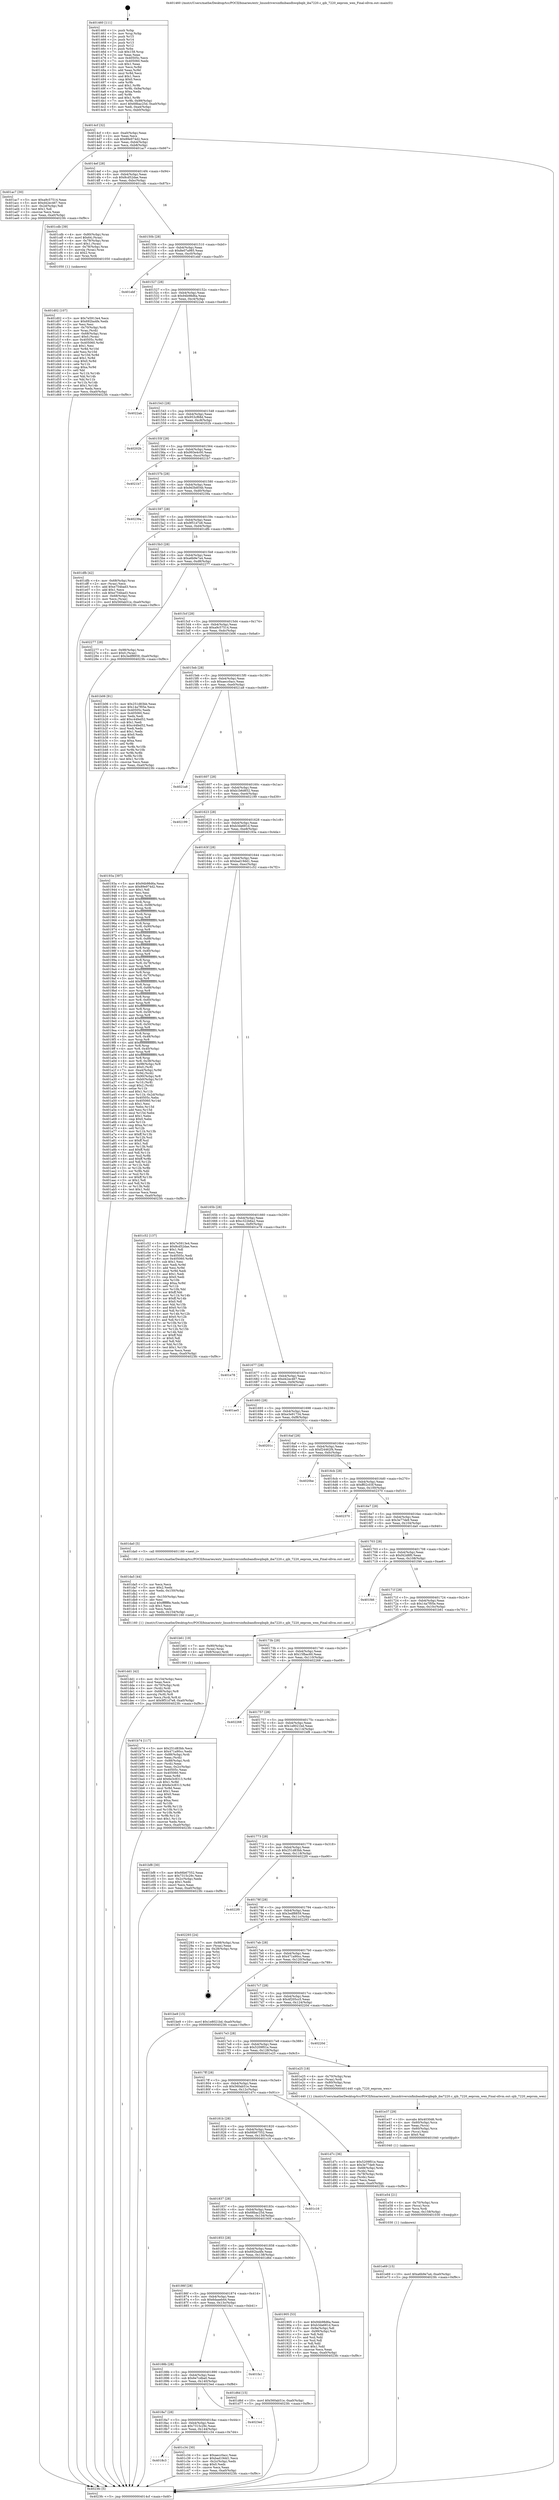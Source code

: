 digraph "0x401460" {
  label = "0x401460 (/mnt/c/Users/mathe/Desktop/tcc/POCII/binaries/extr_linuxdriversinfinibandhwqibqib_iba7220.c_qib_7220_eeprom_wen_Final-ollvm.out::main(0))"
  labelloc = "t"
  node[shape=record]

  Entry [label="",width=0.3,height=0.3,shape=circle,fillcolor=black,style=filled]
  "0x4014cf" [label="{
     0x4014cf [32]\l
     | [instrs]\l
     &nbsp;&nbsp;0x4014cf \<+6\>: mov -0xa0(%rbp),%eax\l
     &nbsp;&nbsp;0x4014d5 \<+2\>: mov %eax,%ecx\l
     &nbsp;&nbsp;0x4014d7 \<+6\>: sub $0x89e974d2,%ecx\l
     &nbsp;&nbsp;0x4014dd \<+6\>: mov %eax,-0xb4(%rbp)\l
     &nbsp;&nbsp;0x4014e3 \<+6\>: mov %ecx,-0xb8(%rbp)\l
     &nbsp;&nbsp;0x4014e9 \<+6\>: je 0000000000401ac7 \<main+0x667\>\l
  }"]
  "0x401ac7" [label="{
     0x401ac7 [30]\l
     | [instrs]\l
     &nbsp;&nbsp;0x401ac7 \<+5\>: mov $0xa9c57514,%eax\l
     &nbsp;&nbsp;0x401acc \<+5\>: mov $0xd42ec467,%ecx\l
     &nbsp;&nbsp;0x401ad1 \<+3\>: mov -0x2d(%rbp),%dl\l
     &nbsp;&nbsp;0x401ad4 \<+3\>: test $0x1,%dl\l
     &nbsp;&nbsp;0x401ad7 \<+3\>: cmovne %ecx,%eax\l
     &nbsp;&nbsp;0x401ada \<+6\>: mov %eax,-0xa0(%rbp)\l
     &nbsp;&nbsp;0x401ae0 \<+5\>: jmp 00000000004023fc \<main+0xf9c\>\l
  }"]
  "0x4014ef" [label="{
     0x4014ef [28]\l
     | [instrs]\l
     &nbsp;&nbsp;0x4014ef \<+5\>: jmp 00000000004014f4 \<main+0x94\>\l
     &nbsp;&nbsp;0x4014f4 \<+6\>: mov -0xb4(%rbp),%eax\l
     &nbsp;&nbsp;0x4014fa \<+5\>: sub $0x8cd52dae,%eax\l
     &nbsp;&nbsp;0x4014ff \<+6\>: mov %eax,-0xbc(%rbp)\l
     &nbsp;&nbsp;0x401505 \<+6\>: je 0000000000401cdb \<main+0x87b\>\l
  }"]
  Exit [label="",width=0.3,height=0.3,shape=circle,fillcolor=black,style=filled,peripheries=2]
  "0x401cdb" [label="{
     0x401cdb [39]\l
     | [instrs]\l
     &nbsp;&nbsp;0x401cdb \<+4\>: mov -0x80(%rbp),%rax\l
     &nbsp;&nbsp;0x401cdf \<+6\>: movl $0x64,(%rax)\l
     &nbsp;&nbsp;0x401ce5 \<+4\>: mov -0x78(%rbp),%rax\l
     &nbsp;&nbsp;0x401ce9 \<+6\>: movl $0x1,(%rax)\l
     &nbsp;&nbsp;0x401cef \<+4\>: mov -0x78(%rbp),%rax\l
     &nbsp;&nbsp;0x401cf3 \<+3\>: movslq (%rax),%rax\l
     &nbsp;&nbsp;0x401cf6 \<+4\>: shl $0x2,%rax\l
     &nbsp;&nbsp;0x401cfa \<+3\>: mov %rax,%rdi\l
     &nbsp;&nbsp;0x401cfd \<+5\>: call 0000000000401050 \<malloc@plt\>\l
     | [calls]\l
     &nbsp;&nbsp;0x401050 \{1\} (unknown)\l
  }"]
  "0x40150b" [label="{
     0x40150b [28]\l
     | [instrs]\l
     &nbsp;&nbsp;0x40150b \<+5\>: jmp 0000000000401510 \<main+0xb0\>\l
     &nbsp;&nbsp;0x401510 \<+6\>: mov -0xb4(%rbp),%eax\l
     &nbsp;&nbsp;0x401516 \<+5\>: sub $0x8e07a985,%eax\l
     &nbsp;&nbsp;0x40151b \<+6\>: mov %eax,-0xc0(%rbp)\l
     &nbsp;&nbsp;0x401521 \<+6\>: je 0000000000401ebf \<main+0xa5f\>\l
  }"]
  "0x401e69" [label="{
     0x401e69 [15]\l
     | [instrs]\l
     &nbsp;&nbsp;0x401e69 \<+10\>: movl $0xa6b9e7a4,-0xa0(%rbp)\l
     &nbsp;&nbsp;0x401e73 \<+5\>: jmp 00000000004023fc \<main+0xf9c\>\l
  }"]
  "0x401ebf" [label="{
     0x401ebf\l
  }", style=dashed]
  "0x401527" [label="{
     0x401527 [28]\l
     | [instrs]\l
     &nbsp;&nbsp;0x401527 \<+5\>: jmp 000000000040152c \<main+0xcc\>\l
     &nbsp;&nbsp;0x40152c \<+6\>: mov -0xb4(%rbp),%eax\l
     &nbsp;&nbsp;0x401532 \<+5\>: sub $0x94b98d6a,%eax\l
     &nbsp;&nbsp;0x401537 \<+6\>: mov %eax,-0xc4(%rbp)\l
     &nbsp;&nbsp;0x40153d \<+6\>: je 00000000004022ab \<main+0xe4b\>\l
  }"]
  "0x401e54" [label="{
     0x401e54 [21]\l
     | [instrs]\l
     &nbsp;&nbsp;0x401e54 \<+4\>: mov -0x70(%rbp),%rcx\l
     &nbsp;&nbsp;0x401e58 \<+3\>: mov (%rcx),%rcx\l
     &nbsp;&nbsp;0x401e5b \<+3\>: mov %rcx,%rdi\l
     &nbsp;&nbsp;0x401e5e \<+6\>: mov %eax,-0x158(%rbp)\l
     &nbsp;&nbsp;0x401e64 \<+5\>: call 0000000000401030 \<free@plt\>\l
     | [calls]\l
     &nbsp;&nbsp;0x401030 \{1\} (unknown)\l
  }"]
  "0x4022ab" [label="{
     0x4022ab\l
  }", style=dashed]
  "0x401543" [label="{
     0x401543 [28]\l
     | [instrs]\l
     &nbsp;&nbsp;0x401543 \<+5\>: jmp 0000000000401548 \<main+0xe8\>\l
     &nbsp;&nbsp;0x401548 \<+6\>: mov -0xb4(%rbp),%eax\l
     &nbsp;&nbsp;0x40154e \<+5\>: sub $0x953cf68d,%eax\l
     &nbsp;&nbsp;0x401553 \<+6\>: mov %eax,-0xc8(%rbp)\l
     &nbsp;&nbsp;0x401559 \<+6\>: je 000000000040202b \<main+0xbcb\>\l
  }"]
  "0x401e37" [label="{
     0x401e37 [29]\l
     | [instrs]\l
     &nbsp;&nbsp;0x401e37 \<+10\>: movabs $0x4030d6,%rdi\l
     &nbsp;&nbsp;0x401e41 \<+4\>: mov -0x60(%rbp),%rcx\l
     &nbsp;&nbsp;0x401e45 \<+2\>: mov %eax,(%rcx)\l
     &nbsp;&nbsp;0x401e47 \<+4\>: mov -0x60(%rbp),%rcx\l
     &nbsp;&nbsp;0x401e4b \<+2\>: mov (%rcx),%esi\l
     &nbsp;&nbsp;0x401e4d \<+2\>: mov $0x0,%al\l
     &nbsp;&nbsp;0x401e4f \<+5\>: call 0000000000401040 \<printf@plt\>\l
     | [calls]\l
     &nbsp;&nbsp;0x401040 \{1\} (unknown)\l
  }"]
  "0x40202b" [label="{
     0x40202b\l
  }", style=dashed]
  "0x40155f" [label="{
     0x40155f [28]\l
     | [instrs]\l
     &nbsp;&nbsp;0x40155f \<+5\>: jmp 0000000000401564 \<main+0x104\>\l
     &nbsp;&nbsp;0x401564 \<+6\>: mov -0xb4(%rbp),%eax\l
     &nbsp;&nbsp;0x40156a \<+5\>: sub $0x993e4c00,%eax\l
     &nbsp;&nbsp;0x40156f \<+6\>: mov %eax,-0xcc(%rbp)\l
     &nbsp;&nbsp;0x401575 \<+6\>: je 00000000004021b7 \<main+0xd57\>\l
  }"]
  "0x401dd1" [label="{
     0x401dd1 [42]\l
     | [instrs]\l
     &nbsp;&nbsp;0x401dd1 \<+6\>: mov -0x154(%rbp),%ecx\l
     &nbsp;&nbsp;0x401dd7 \<+3\>: imul %eax,%ecx\l
     &nbsp;&nbsp;0x401dda \<+4\>: mov -0x70(%rbp),%rdi\l
     &nbsp;&nbsp;0x401dde \<+3\>: mov (%rdi),%rdi\l
     &nbsp;&nbsp;0x401de1 \<+4\>: mov -0x68(%rbp),%r8\l
     &nbsp;&nbsp;0x401de5 \<+3\>: movslq (%r8),%r8\l
     &nbsp;&nbsp;0x401de8 \<+4\>: mov %ecx,(%rdi,%r8,4)\l
     &nbsp;&nbsp;0x401dec \<+10\>: movl $0x9f51d7e8,-0xa0(%rbp)\l
     &nbsp;&nbsp;0x401df6 \<+5\>: jmp 00000000004023fc \<main+0xf9c\>\l
  }"]
  "0x4021b7" [label="{
     0x4021b7\l
  }", style=dashed]
  "0x40157b" [label="{
     0x40157b [28]\l
     | [instrs]\l
     &nbsp;&nbsp;0x40157b \<+5\>: jmp 0000000000401580 \<main+0x120\>\l
     &nbsp;&nbsp;0x401580 \<+6\>: mov -0xb4(%rbp),%eax\l
     &nbsp;&nbsp;0x401586 \<+5\>: sub $0x9d3b854b,%eax\l
     &nbsp;&nbsp;0x40158b \<+6\>: mov %eax,-0xd0(%rbp)\l
     &nbsp;&nbsp;0x401591 \<+6\>: je 000000000040239a \<main+0xf3a\>\l
  }"]
  "0x401da5" [label="{
     0x401da5 [44]\l
     | [instrs]\l
     &nbsp;&nbsp;0x401da5 \<+2\>: xor %ecx,%ecx\l
     &nbsp;&nbsp;0x401da7 \<+5\>: mov $0x2,%edx\l
     &nbsp;&nbsp;0x401dac \<+6\>: mov %edx,-0x150(%rbp)\l
     &nbsp;&nbsp;0x401db2 \<+1\>: cltd\l
     &nbsp;&nbsp;0x401db3 \<+6\>: mov -0x150(%rbp),%esi\l
     &nbsp;&nbsp;0x401db9 \<+2\>: idiv %esi\l
     &nbsp;&nbsp;0x401dbb \<+6\>: imul $0xfffffffe,%edx,%edx\l
     &nbsp;&nbsp;0x401dc1 \<+3\>: sub $0x1,%ecx\l
     &nbsp;&nbsp;0x401dc4 \<+2\>: sub %ecx,%edx\l
     &nbsp;&nbsp;0x401dc6 \<+6\>: mov %edx,-0x154(%rbp)\l
     &nbsp;&nbsp;0x401dcc \<+5\>: call 0000000000401160 \<next_i\>\l
     | [calls]\l
     &nbsp;&nbsp;0x401160 \{1\} (/mnt/c/Users/mathe/Desktop/tcc/POCII/binaries/extr_linuxdriversinfinibandhwqibqib_iba7220.c_qib_7220_eeprom_wen_Final-ollvm.out::next_i)\l
  }"]
  "0x40239a" [label="{
     0x40239a\l
  }", style=dashed]
  "0x401597" [label="{
     0x401597 [28]\l
     | [instrs]\l
     &nbsp;&nbsp;0x401597 \<+5\>: jmp 000000000040159c \<main+0x13c\>\l
     &nbsp;&nbsp;0x40159c \<+6\>: mov -0xb4(%rbp),%eax\l
     &nbsp;&nbsp;0x4015a2 \<+5\>: sub $0x9f51d7e8,%eax\l
     &nbsp;&nbsp;0x4015a7 \<+6\>: mov %eax,-0xd4(%rbp)\l
     &nbsp;&nbsp;0x4015ad \<+6\>: je 0000000000401dfb \<main+0x99b\>\l
  }"]
  "0x401d02" [label="{
     0x401d02 [107]\l
     | [instrs]\l
     &nbsp;&nbsp;0x401d02 \<+5\>: mov $0x7e5913e4,%ecx\l
     &nbsp;&nbsp;0x401d07 \<+5\>: mov $0x692ba4fe,%edx\l
     &nbsp;&nbsp;0x401d0c \<+2\>: xor %esi,%esi\l
     &nbsp;&nbsp;0x401d0e \<+4\>: mov -0x70(%rbp),%rdi\l
     &nbsp;&nbsp;0x401d12 \<+3\>: mov %rax,(%rdi)\l
     &nbsp;&nbsp;0x401d15 \<+4\>: mov -0x68(%rbp),%rax\l
     &nbsp;&nbsp;0x401d19 \<+6\>: movl $0x0,(%rax)\l
     &nbsp;&nbsp;0x401d1f \<+8\>: mov 0x40505c,%r8d\l
     &nbsp;&nbsp;0x401d27 \<+8\>: mov 0x405060,%r9d\l
     &nbsp;&nbsp;0x401d2f \<+3\>: sub $0x1,%esi\l
     &nbsp;&nbsp;0x401d32 \<+3\>: mov %r8d,%r10d\l
     &nbsp;&nbsp;0x401d35 \<+3\>: add %esi,%r10d\l
     &nbsp;&nbsp;0x401d38 \<+4\>: imul %r10d,%r8d\l
     &nbsp;&nbsp;0x401d3c \<+4\>: and $0x1,%r8d\l
     &nbsp;&nbsp;0x401d40 \<+4\>: cmp $0x0,%r8d\l
     &nbsp;&nbsp;0x401d44 \<+4\>: sete %r11b\l
     &nbsp;&nbsp;0x401d48 \<+4\>: cmp $0xa,%r9d\l
     &nbsp;&nbsp;0x401d4c \<+3\>: setl %bl\l
     &nbsp;&nbsp;0x401d4f \<+3\>: mov %r11b,%r14b\l
     &nbsp;&nbsp;0x401d52 \<+3\>: and %bl,%r14b\l
     &nbsp;&nbsp;0x401d55 \<+3\>: xor %bl,%r11b\l
     &nbsp;&nbsp;0x401d58 \<+3\>: or %r11b,%r14b\l
     &nbsp;&nbsp;0x401d5b \<+4\>: test $0x1,%r14b\l
     &nbsp;&nbsp;0x401d5f \<+3\>: cmovne %edx,%ecx\l
     &nbsp;&nbsp;0x401d62 \<+6\>: mov %ecx,-0xa0(%rbp)\l
     &nbsp;&nbsp;0x401d68 \<+5\>: jmp 00000000004023fc \<main+0xf9c\>\l
  }"]
  "0x401dfb" [label="{
     0x401dfb [42]\l
     | [instrs]\l
     &nbsp;&nbsp;0x401dfb \<+4\>: mov -0x68(%rbp),%rax\l
     &nbsp;&nbsp;0x401dff \<+2\>: mov (%rax),%ecx\l
     &nbsp;&nbsp;0x401e01 \<+6\>: add $0xe754bad3,%ecx\l
     &nbsp;&nbsp;0x401e07 \<+3\>: add $0x1,%ecx\l
     &nbsp;&nbsp;0x401e0a \<+6\>: sub $0xe754bad3,%ecx\l
     &nbsp;&nbsp;0x401e10 \<+4\>: mov -0x68(%rbp),%rax\l
     &nbsp;&nbsp;0x401e14 \<+2\>: mov %ecx,(%rax)\l
     &nbsp;&nbsp;0x401e16 \<+10\>: movl $0x560ab51e,-0xa0(%rbp)\l
     &nbsp;&nbsp;0x401e20 \<+5\>: jmp 00000000004023fc \<main+0xf9c\>\l
  }"]
  "0x4015b3" [label="{
     0x4015b3 [28]\l
     | [instrs]\l
     &nbsp;&nbsp;0x4015b3 \<+5\>: jmp 00000000004015b8 \<main+0x158\>\l
     &nbsp;&nbsp;0x4015b8 \<+6\>: mov -0xb4(%rbp),%eax\l
     &nbsp;&nbsp;0x4015be \<+5\>: sub $0xa6b9e7a4,%eax\l
     &nbsp;&nbsp;0x4015c3 \<+6\>: mov %eax,-0xd8(%rbp)\l
     &nbsp;&nbsp;0x4015c9 \<+6\>: je 0000000000402277 \<main+0xe17\>\l
  }"]
  "0x4018c3" [label="{
     0x4018c3\l
  }", style=dashed]
  "0x402277" [label="{
     0x402277 [28]\l
     | [instrs]\l
     &nbsp;&nbsp;0x402277 \<+7\>: mov -0x98(%rbp),%rax\l
     &nbsp;&nbsp;0x40227e \<+6\>: movl $0x0,(%rax)\l
     &nbsp;&nbsp;0x402284 \<+10\>: movl $0x3edf8859,-0xa0(%rbp)\l
     &nbsp;&nbsp;0x40228e \<+5\>: jmp 00000000004023fc \<main+0xf9c\>\l
  }"]
  "0x4015cf" [label="{
     0x4015cf [28]\l
     | [instrs]\l
     &nbsp;&nbsp;0x4015cf \<+5\>: jmp 00000000004015d4 \<main+0x174\>\l
     &nbsp;&nbsp;0x4015d4 \<+6\>: mov -0xb4(%rbp),%eax\l
     &nbsp;&nbsp;0x4015da \<+5\>: sub $0xa9c57514,%eax\l
     &nbsp;&nbsp;0x4015df \<+6\>: mov %eax,-0xdc(%rbp)\l
     &nbsp;&nbsp;0x4015e5 \<+6\>: je 0000000000401b06 \<main+0x6a6\>\l
  }"]
  "0x401c34" [label="{
     0x401c34 [30]\l
     | [instrs]\l
     &nbsp;&nbsp;0x401c34 \<+5\>: mov $0xaecc0acc,%eax\l
     &nbsp;&nbsp;0x401c39 \<+5\>: mov $0xbad19dd1,%ecx\l
     &nbsp;&nbsp;0x401c3e \<+3\>: mov -0x2c(%rbp),%edx\l
     &nbsp;&nbsp;0x401c41 \<+3\>: cmp $0x0,%edx\l
     &nbsp;&nbsp;0x401c44 \<+3\>: cmove %ecx,%eax\l
     &nbsp;&nbsp;0x401c47 \<+6\>: mov %eax,-0xa0(%rbp)\l
     &nbsp;&nbsp;0x401c4d \<+5\>: jmp 00000000004023fc \<main+0xf9c\>\l
  }"]
  "0x401b06" [label="{
     0x401b06 [91]\l
     | [instrs]\l
     &nbsp;&nbsp;0x401b06 \<+5\>: mov $0x251d83bb,%eax\l
     &nbsp;&nbsp;0x401b0b \<+5\>: mov $0x14a7f05e,%ecx\l
     &nbsp;&nbsp;0x401b10 \<+7\>: mov 0x40505c,%edx\l
     &nbsp;&nbsp;0x401b17 \<+7\>: mov 0x405060,%esi\l
     &nbsp;&nbsp;0x401b1e \<+2\>: mov %edx,%edi\l
     &nbsp;&nbsp;0x401b20 \<+6\>: add $0xc44fed52,%edi\l
     &nbsp;&nbsp;0x401b26 \<+3\>: sub $0x1,%edi\l
     &nbsp;&nbsp;0x401b29 \<+6\>: sub $0xc44fed52,%edi\l
     &nbsp;&nbsp;0x401b2f \<+3\>: imul %edi,%edx\l
     &nbsp;&nbsp;0x401b32 \<+3\>: and $0x1,%edx\l
     &nbsp;&nbsp;0x401b35 \<+3\>: cmp $0x0,%edx\l
     &nbsp;&nbsp;0x401b38 \<+4\>: sete %r8b\l
     &nbsp;&nbsp;0x401b3c \<+3\>: cmp $0xa,%esi\l
     &nbsp;&nbsp;0x401b3f \<+4\>: setl %r9b\l
     &nbsp;&nbsp;0x401b43 \<+3\>: mov %r8b,%r10b\l
     &nbsp;&nbsp;0x401b46 \<+3\>: and %r9b,%r10b\l
     &nbsp;&nbsp;0x401b49 \<+3\>: xor %r9b,%r8b\l
     &nbsp;&nbsp;0x401b4c \<+3\>: or %r8b,%r10b\l
     &nbsp;&nbsp;0x401b4f \<+4\>: test $0x1,%r10b\l
     &nbsp;&nbsp;0x401b53 \<+3\>: cmovne %ecx,%eax\l
     &nbsp;&nbsp;0x401b56 \<+6\>: mov %eax,-0xa0(%rbp)\l
     &nbsp;&nbsp;0x401b5c \<+5\>: jmp 00000000004023fc \<main+0xf9c\>\l
  }"]
  "0x4015eb" [label="{
     0x4015eb [28]\l
     | [instrs]\l
     &nbsp;&nbsp;0x4015eb \<+5\>: jmp 00000000004015f0 \<main+0x190\>\l
     &nbsp;&nbsp;0x4015f0 \<+6\>: mov -0xb4(%rbp),%eax\l
     &nbsp;&nbsp;0x4015f6 \<+5\>: sub $0xaecc0acc,%eax\l
     &nbsp;&nbsp;0x4015fb \<+6\>: mov %eax,-0xe0(%rbp)\l
     &nbsp;&nbsp;0x401601 \<+6\>: je 00000000004021a8 \<main+0xd48\>\l
  }"]
  "0x4018a7" [label="{
     0x4018a7 [28]\l
     | [instrs]\l
     &nbsp;&nbsp;0x4018a7 \<+5\>: jmp 00000000004018ac \<main+0x44c\>\l
     &nbsp;&nbsp;0x4018ac \<+6\>: mov -0xb4(%rbp),%eax\l
     &nbsp;&nbsp;0x4018b2 \<+5\>: sub $0x7315c29c,%eax\l
     &nbsp;&nbsp;0x4018b7 \<+6\>: mov %eax,-0x144(%rbp)\l
     &nbsp;&nbsp;0x4018bd \<+6\>: je 0000000000401c34 \<main+0x7d4\>\l
  }"]
  "0x4021a8" [label="{
     0x4021a8\l
  }", style=dashed]
  "0x401607" [label="{
     0x401607 [28]\l
     | [instrs]\l
     &nbsp;&nbsp;0x401607 \<+5\>: jmp 000000000040160c \<main+0x1ac\>\l
     &nbsp;&nbsp;0x40160c \<+6\>: mov -0xb4(%rbp),%eax\l
     &nbsp;&nbsp;0x401612 \<+5\>: sub $0xb1b6d652,%eax\l
     &nbsp;&nbsp;0x401617 \<+6\>: mov %eax,-0xe4(%rbp)\l
     &nbsp;&nbsp;0x40161d \<+6\>: je 0000000000402199 \<main+0xd39\>\l
  }"]
  "0x4023ed" [label="{
     0x4023ed\l
  }", style=dashed]
  "0x402199" [label="{
     0x402199\l
  }", style=dashed]
  "0x401623" [label="{
     0x401623 [28]\l
     | [instrs]\l
     &nbsp;&nbsp;0x401623 \<+5\>: jmp 0000000000401628 \<main+0x1c8\>\l
     &nbsp;&nbsp;0x401628 \<+6\>: mov -0xb4(%rbp),%eax\l
     &nbsp;&nbsp;0x40162e \<+5\>: sub $0xb3da681d,%eax\l
     &nbsp;&nbsp;0x401633 \<+6\>: mov %eax,-0xe8(%rbp)\l
     &nbsp;&nbsp;0x401639 \<+6\>: je 000000000040193a \<main+0x4da\>\l
  }"]
  "0x40188b" [label="{
     0x40188b [28]\l
     | [instrs]\l
     &nbsp;&nbsp;0x40188b \<+5\>: jmp 0000000000401890 \<main+0x430\>\l
     &nbsp;&nbsp;0x401890 \<+6\>: mov -0xb4(%rbp),%eax\l
     &nbsp;&nbsp;0x401896 \<+5\>: sub $0x6e7cdba0,%eax\l
     &nbsp;&nbsp;0x40189b \<+6\>: mov %eax,-0x140(%rbp)\l
     &nbsp;&nbsp;0x4018a1 \<+6\>: je 00000000004023ed \<main+0xf8d\>\l
  }"]
  "0x40193a" [label="{
     0x40193a [397]\l
     | [instrs]\l
     &nbsp;&nbsp;0x40193a \<+5\>: mov $0x94b98d6a,%eax\l
     &nbsp;&nbsp;0x40193f \<+5\>: mov $0x89e974d2,%ecx\l
     &nbsp;&nbsp;0x401944 \<+2\>: mov $0x1,%dl\l
     &nbsp;&nbsp;0x401946 \<+2\>: xor %esi,%esi\l
     &nbsp;&nbsp;0x401948 \<+3\>: mov %rsp,%rdi\l
     &nbsp;&nbsp;0x40194b \<+4\>: add $0xfffffffffffffff0,%rdi\l
     &nbsp;&nbsp;0x40194f \<+3\>: mov %rdi,%rsp\l
     &nbsp;&nbsp;0x401952 \<+7\>: mov %rdi,-0x98(%rbp)\l
     &nbsp;&nbsp;0x401959 \<+3\>: mov %rsp,%rdi\l
     &nbsp;&nbsp;0x40195c \<+4\>: add $0xfffffffffffffff0,%rdi\l
     &nbsp;&nbsp;0x401960 \<+3\>: mov %rdi,%rsp\l
     &nbsp;&nbsp;0x401963 \<+3\>: mov %rsp,%r8\l
     &nbsp;&nbsp;0x401966 \<+4\>: add $0xfffffffffffffff0,%r8\l
     &nbsp;&nbsp;0x40196a \<+3\>: mov %r8,%rsp\l
     &nbsp;&nbsp;0x40196d \<+7\>: mov %r8,-0x90(%rbp)\l
     &nbsp;&nbsp;0x401974 \<+3\>: mov %rsp,%r8\l
     &nbsp;&nbsp;0x401977 \<+4\>: add $0xfffffffffffffff0,%r8\l
     &nbsp;&nbsp;0x40197b \<+3\>: mov %r8,%rsp\l
     &nbsp;&nbsp;0x40197e \<+7\>: mov %r8,-0x88(%rbp)\l
     &nbsp;&nbsp;0x401985 \<+3\>: mov %rsp,%r8\l
     &nbsp;&nbsp;0x401988 \<+4\>: add $0xfffffffffffffff0,%r8\l
     &nbsp;&nbsp;0x40198c \<+3\>: mov %r8,%rsp\l
     &nbsp;&nbsp;0x40198f \<+4\>: mov %r8,-0x80(%rbp)\l
     &nbsp;&nbsp;0x401993 \<+3\>: mov %rsp,%r8\l
     &nbsp;&nbsp;0x401996 \<+4\>: add $0xfffffffffffffff0,%r8\l
     &nbsp;&nbsp;0x40199a \<+3\>: mov %r8,%rsp\l
     &nbsp;&nbsp;0x40199d \<+4\>: mov %r8,-0x78(%rbp)\l
     &nbsp;&nbsp;0x4019a1 \<+3\>: mov %rsp,%r8\l
     &nbsp;&nbsp;0x4019a4 \<+4\>: add $0xfffffffffffffff0,%r8\l
     &nbsp;&nbsp;0x4019a8 \<+3\>: mov %r8,%rsp\l
     &nbsp;&nbsp;0x4019ab \<+4\>: mov %r8,-0x70(%rbp)\l
     &nbsp;&nbsp;0x4019af \<+3\>: mov %rsp,%r8\l
     &nbsp;&nbsp;0x4019b2 \<+4\>: add $0xfffffffffffffff0,%r8\l
     &nbsp;&nbsp;0x4019b6 \<+3\>: mov %r8,%rsp\l
     &nbsp;&nbsp;0x4019b9 \<+4\>: mov %r8,-0x68(%rbp)\l
     &nbsp;&nbsp;0x4019bd \<+3\>: mov %rsp,%r8\l
     &nbsp;&nbsp;0x4019c0 \<+4\>: add $0xfffffffffffffff0,%r8\l
     &nbsp;&nbsp;0x4019c4 \<+3\>: mov %r8,%rsp\l
     &nbsp;&nbsp;0x4019c7 \<+4\>: mov %r8,-0x60(%rbp)\l
     &nbsp;&nbsp;0x4019cb \<+3\>: mov %rsp,%r8\l
     &nbsp;&nbsp;0x4019ce \<+4\>: add $0xfffffffffffffff0,%r8\l
     &nbsp;&nbsp;0x4019d2 \<+3\>: mov %r8,%rsp\l
     &nbsp;&nbsp;0x4019d5 \<+4\>: mov %r8,-0x58(%rbp)\l
     &nbsp;&nbsp;0x4019d9 \<+3\>: mov %rsp,%r8\l
     &nbsp;&nbsp;0x4019dc \<+4\>: add $0xfffffffffffffff0,%r8\l
     &nbsp;&nbsp;0x4019e0 \<+3\>: mov %r8,%rsp\l
     &nbsp;&nbsp;0x4019e3 \<+4\>: mov %r8,-0x50(%rbp)\l
     &nbsp;&nbsp;0x4019e7 \<+3\>: mov %rsp,%r8\l
     &nbsp;&nbsp;0x4019ea \<+4\>: add $0xfffffffffffffff0,%r8\l
     &nbsp;&nbsp;0x4019ee \<+3\>: mov %r8,%rsp\l
     &nbsp;&nbsp;0x4019f1 \<+4\>: mov %r8,-0x48(%rbp)\l
     &nbsp;&nbsp;0x4019f5 \<+3\>: mov %rsp,%r8\l
     &nbsp;&nbsp;0x4019f8 \<+4\>: add $0xfffffffffffffff0,%r8\l
     &nbsp;&nbsp;0x4019fc \<+3\>: mov %r8,%rsp\l
     &nbsp;&nbsp;0x4019ff \<+4\>: mov %r8,-0x40(%rbp)\l
     &nbsp;&nbsp;0x401a03 \<+3\>: mov %rsp,%r8\l
     &nbsp;&nbsp;0x401a06 \<+4\>: add $0xfffffffffffffff0,%r8\l
     &nbsp;&nbsp;0x401a0a \<+3\>: mov %r8,%rsp\l
     &nbsp;&nbsp;0x401a0d \<+4\>: mov %r8,-0x38(%rbp)\l
     &nbsp;&nbsp;0x401a11 \<+7\>: mov -0x98(%rbp),%r8\l
     &nbsp;&nbsp;0x401a18 \<+7\>: movl $0x0,(%r8)\l
     &nbsp;&nbsp;0x401a1f \<+7\>: mov -0xa4(%rbp),%r9d\l
     &nbsp;&nbsp;0x401a26 \<+3\>: mov %r9d,(%rdi)\l
     &nbsp;&nbsp;0x401a29 \<+7\>: mov -0x90(%rbp),%r8\l
     &nbsp;&nbsp;0x401a30 \<+7\>: mov -0xb0(%rbp),%r10\l
     &nbsp;&nbsp;0x401a37 \<+3\>: mov %r10,(%r8)\l
     &nbsp;&nbsp;0x401a3a \<+3\>: cmpl $0x2,(%rdi)\l
     &nbsp;&nbsp;0x401a3d \<+4\>: setne %r11b\l
     &nbsp;&nbsp;0x401a41 \<+4\>: and $0x1,%r11b\l
     &nbsp;&nbsp;0x401a45 \<+4\>: mov %r11b,-0x2d(%rbp)\l
     &nbsp;&nbsp;0x401a49 \<+7\>: mov 0x40505c,%ebx\l
     &nbsp;&nbsp;0x401a50 \<+8\>: mov 0x405060,%r14d\l
     &nbsp;&nbsp;0x401a58 \<+3\>: sub $0x1,%esi\l
     &nbsp;&nbsp;0x401a5b \<+3\>: mov %ebx,%r15d\l
     &nbsp;&nbsp;0x401a5e \<+3\>: add %esi,%r15d\l
     &nbsp;&nbsp;0x401a61 \<+4\>: imul %r15d,%ebx\l
     &nbsp;&nbsp;0x401a65 \<+3\>: and $0x1,%ebx\l
     &nbsp;&nbsp;0x401a68 \<+3\>: cmp $0x0,%ebx\l
     &nbsp;&nbsp;0x401a6b \<+4\>: sete %r11b\l
     &nbsp;&nbsp;0x401a6f \<+4\>: cmp $0xa,%r14d\l
     &nbsp;&nbsp;0x401a73 \<+4\>: setl %r12b\l
     &nbsp;&nbsp;0x401a77 \<+3\>: mov %r11b,%r13b\l
     &nbsp;&nbsp;0x401a7a \<+4\>: xor $0xff,%r13b\l
     &nbsp;&nbsp;0x401a7e \<+3\>: mov %r12b,%sil\l
     &nbsp;&nbsp;0x401a81 \<+4\>: xor $0xff,%sil\l
     &nbsp;&nbsp;0x401a85 \<+3\>: xor $0x1,%dl\l
     &nbsp;&nbsp;0x401a88 \<+3\>: mov %r13b,%dil\l
     &nbsp;&nbsp;0x401a8b \<+4\>: and $0xff,%dil\l
     &nbsp;&nbsp;0x401a8f \<+3\>: and %dl,%r11b\l
     &nbsp;&nbsp;0x401a92 \<+3\>: mov %sil,%r8b\l
     &nbsp;&nbsp;0x401a95 \<+4\>: and $0xff,%r8b\l
     &nbsp;&nbsp;0x401a99 \<+3\>: and %dl,%r12b\l
     &nbsp;&nbsp;0x401a9c \<+3\>: or %r11b,%dil\l
     &nbsp;&nbsp;0x401a9f \<+3\>: or %r12b,%r8b\l
     &nbsp;&nbsp;0x401aa2 \<+3\>: xor %r8b,%dil\l
     &nbsp;&nbsp;0x401aa5 \<+3\>: or %sil,%r13b\l
     &nbsp;&nbsp;0x401aa8 \<+4\>: xor $0xff,%r13b\l
     &nbsp;&nbsp;0x401aac \<+3\>: or $0x1,%dl\l
     &nbsp;&nbsp;0x401aaf \<+3\>: and %dl,%r13b\l
     &nbsp;&nbsp;0x401ab2 \<+3\>: or %r13b,%dil\l
     &nbsp;&nbsp;0x401ab5 \<+4\>: test $0x1,%dil\l
     &nbsp;&nbsp;0x401ab9 \<+3\>: cmovne %ecx,%eax\l
     &nbsp;&nbsp;0x401abc \<+6\>: mov %eax,-0xa0(%rbp)\l
     &nbsp;&nbsp;0x401ac2 \<+5\>: jmp 00000000004023fc \<main+0xf9c\>\l
  }"]
  "0x40163f" [label="{
     0x40163f [28]\l
     | [instrs]\l
     &nbsp;&nbsp;0x40163f \<+5\>: jmp 0000000000401644 \<main+0x1e4\>\l
     &nbsp;&nbsp;0x401644 \<+6\>: mov -0xb4(%rbp),%eax\l
     &nbsp;&nbsp;0x40164a \<+5\>: sub $0xbad19dd1,%eax\l
     &nbsp;&nbsp;0x40164f \<+6\>: mov %eax,-0xec(%rbp)\l
     &nbsp;&nbsp;0x401655 \<+6\>: je 0000000000401c52 \<main+0x7f2\>\l
  }"]
  "0x401fa1" [label="{
     0x401fa1\l
  }", style=dashed]
  "0x401c52" [label="{
     0x401c52 [137]\l
     | [instrs]\l
     &nbsp;&nbsp;0x401c52 \<+5\>: mov $0x7e5913e4,%eax\l
     &nbsp;&nbsp;0x401c57 \<+5\>: mov $0x8cd52dae,%ecx\l
     &nbsp;&nbsp;0x401c5c \<+2\>: mov $0x1,%dl\l
     &nbsp;&nbsp;0x401c5e \<+2\>: xor %esi,%esi\l
     &nbsp;&nbsp;0x401c60 \<+7\>: mov 0x40505c,%edi\l
     &nbsp;&nbsp;0x401c67 \<+8\>: mov 0x405060,%r8d\l
     &nbsp;&nbsp;0x401c6f \<+3\>: sub $0x1,%esi\l
     &nbsp;&nbsp;0x401c72 \<+3\>: mov %edi,%r9d\l
     &nbsp;&nbsp;0x401c75 \<+3\>: add %esi,%r9d\l
     &nbsp;&nbsp;0x401c78 \<+4\>: imul %r9d,%edi\l
     &nbsp;&nbsp;0x401c7c \<+3\>: and $0x1,%edi\l
     &nbsp;&nbsp;0x401c7f \<+3\>: cmp $0x0,%edi\l
     &nbsp;&nbsp;0x401c82 \<+4\>: sete %r10b\l
     &nbsp;&nbsp;0x401c86 \<+4\>: cmp $0xa,%r8d\l
     &nbsp;&nbsp;0x401c8a \<+4\>: setl %r11b\l
     &nbsp;&nbsp;0x401c8e \<+3\>: mov %r10b,%bl\l
     &nbsp;&nbsp;0x401c91 \<+3\>: xor $0xff,%bl\l
     &nbsp;&nbsp;0x401c94 \<+3\>: mov %r11b,%r14b\l
     &nbsp;&nbsp;0x401c97 \<+4\>: xor $0xff,%r14b\l
     &nbsp;&nbsp;0x401c9b \<+3\>: xor $0x0,%dl\l
     &nbsp;&nbsp;0x401c9e \<+3\>: mov %bl,%r15b\l
     &nbsp;&nbsp;0x401ca1 \<+4\>: and $0x0,%r15b\l
     &nbsp;&nbsp;0x401ca5 \<+3\>: and %dl,%r10b\l
     &nbsp;&nbsp;0x401ca8 \<+3\>: mov %r14b,%r12b\l
     &nbsp;&nbsp;0x401cab \<+4\>: and $0x0,%r12b\l
     &nbsp;&nbsp;0x401caf \<+3\>: and %dl,%r11b\l
     &nbsp;&nbsp;0x401cb2 \<+3\>: or %r10b,%r15b\l
     &nbsp;&nbsp;0x401cb5 \<+3\>: or %r11b,%r12b\l
     &nbsp;&nbsp;0x401cb8 \<+3\>: xor %r12b,%r15b\l
     &nbsp;&nbsp;0x401cbb \<+3\>: or %r14b,%bl\l
     &nbsp;&nbsp;0x401cbe \<+3\>: xor $0xff,%bl\l
     &nbsp;&nbsp;0x401cc1 \<+3\>: or $0x0,%dl\l
     &nbsp;&nbsp;0x401cc4 \<+2\>: and %dl,%bl\l
     &nbsp;&nbsp;0x401cc6 \<+3\>: or %bl,%r15b\l
     &nbsp;&nbsp;0x401cc9 \<+4\>: test $0x1,%r15b\l
     &nbsp;&nbsp;0x401ccd \<+3\>: cmovne %ecx,%eax\l
     &nbsp;&nbsp;0x401cd0 \<+6\>: mov %eax,-0xa0(%rbp)\l
     &nbsp;&nbsp;0x401cd6 \<+5\>: jmp 00000000004023fc \<main+0xf9c\>\l
  }"]
  "0x40165b" [label="{
     0x40165b [28]\l
     | [instrs]\l
     &nbsp;&nbsp;0x40165b \<+5\>: jmp 0000000000401660 \<main+0x200\>\l
     &nbsp;&nbsp;0x401660 \<+6\>: mov -0xb4(%rbp),%eax\l
     &nbsp;&nbsp;0x401666 \<+5\>: sub $0xc322b6a2,%eax\l
     &nbsp;&nbsp;0x40166b \<+6\>: mov %eax,-0xf0(%rbp)\l
     &nbsp;&nbsp;0x401671 \<+6\>: je 0000000000401e78 \<main+0xa18\>\l
  }"]
  "0x40186f" [label="{
     0x40186f [28]\l
     | [instrs]\l
     &nbsp;&nbsp;0x40186f \<+5\>: jmp 0000000000401874 \<main+0x414\>\l
     &nbsp;&nbsp;0x401874 \<+6\>: mov -0xb4(%rbp),%eax\l
     &nbsp;&nbsp;0x40187a \<+5\>: sub $0x6daaeb44,%eax\l
     &nbsp;&nbsp;0x40187f \<+6\>: mov %eax,-0x13c(%rbp)\l
     &nbsp;&nbsp;0x401885 \<+6\>: je 0000000000401fa1 \<main+0xb41\>\l
  }"]
  "0x401e78" [label="{
     0x401e78\l
  }", style=dashed]
  "0x401677" [label="{
     0x401677 [28]\l
     | [instrs]\l
     &nbsp;&nbsp;0x401677 \<+5\>: jmp 000000000040167c \<main+0x21c\>\l
     &nbsp;&nbsp;0x40167c \<+6\>: mov -0xb4(%rbp),%eax\l
     &nbsp;&nbsp;0x401682 \<+5\>: sub $0xd42ec467,%eax\l
     &nbsp;&nbsp;0x401687 \<+6\>: mov %eax,-0xf4(%rbp)\l
     &nbsp;&nbsp;0x40168d \<+6\>: je 0000000000401ae5 \<main+0x685\>\l
  }"]
  "0x401d6d" [label="{
     0x401d6d [15]\l
     | [instrs]\l
     &nbsp;&nbsp;0x401d6d \<+10\>: movl $0x560ab51e,-0xa0(%rbp)\l
     &nbsp;&nbsp;0x401d77 \<+5\>: jmp 00000000004023fc \<main+0xf9c\>\l
  }"]
  "0x401ae5" [label="{
     0x401ae5\l
  }", style=dashed]
  "0x401693" [label="{
     0x401693 [28]\l
     | [instrs]\l
     &nbsp;&nbsp;0x401693 \<+5\>: jmp 0000000000401698 \<main+0x238\>\l
     &nbsp;&nbsp;0x401698 \<+6\>: mov -0xb4(%rbp),%eax\l
     &nbsp;&nbsp;0x40169e \<+5\>: sub $0xe3e91734,%eax\l
     &nbsp;&nbsp;0x4016a3 \<+6\>: mov %eax,-0xf8(%rbp)\l
     &nbsp;&nbsp;0x4016a9 \<+6\>: je 000000000040201c \<main+0xbbc\>\l
  }"]
  "0x401b74" [label="{
     0x401b74 [117]\l
     | [instrs]\l
     &nbsp;&nbsp;0x401b74 \<+5\>: mov $0x251d83bb,%ecx\l
     &nbsp;&nbsp;0x401b79 \<+5\>: mov $0x471a90cc,%edx\l
     &nbsp;&nbsp;0x401b7e \<+7\>: mov -0x88(%rbp),%rdi\l
     &nbsp;&nbsp;0x401b85 \<+2\>: mov %eax,(%rdi)\l
     &nbsp;&nbsp;0x401b87 \<+7\>: mov -0x88(%rbp),%rdi\l
     &nbsp;&nbsp;0x401b8e \<+2\>: mov (%rdi),%eax\l
     &nbsp;&nbsp;0x401b90 \<+3\>: mov %eax,-0x2c(%rbp)\l
     &nbsp;&nbsp;0x401b93 \<+7\>: mov 0x40505c,%eax\l
     &nbsp;&nbsp;0x401b9a \<+7\>: mov 0x405060,%esi\l
     &nbsp;&nbsp;0x401ba1 \<+3\>: mov %eax,%r8d\l
     &nbsp;&nbsp;0x401ba4 \<+7\>: add $0x6e3c8313,%r8d\l
     &nbsp;&nbsp;0x401bab \<+4\>: sub $0x1,%r8d\l
     &nbsp;&nbsp;0x401baf \<+7\>: sub $0x6e3c8313,%r8d\l
     &nbsp;&nbsp;0x401bb6 \<+4\>: imul %r8d,%eax\l
     &nbsp;&nbsp;0x401bba \<+3\>: and $0x1,%eax\l
     &nbsp;&nbsp;0x401bbd \<+3\>: cmp $0x0,%eax\l
     &nbsp;&nbsp;0x401bc0 \<+4\>: sete %r9b\l
     &nbsp;&nbsp;0x401bc4 \<+3\>: cmp $0xa,%esi\l
     &nbsp;&nbsp;0x401bc7 \<+4\>: setl %r10b\l
     &nbsp;&nbsp;0x401bcb \<+3\>: mov %r9b,%r11b\l
     &nbsp;&nbsp;0x401bce \<+3\>: and %r10b,%r11b\l
     &nbsp;&nbsp;0x401bd1 \<+3\>: xor %r10b,%r9b\l
     &nbsp;&nbsp;0x401bd4 \<+3\>: or %r9b,%r11b\l
     &nbsp;&nbsp;0x401bd7 \<+4\>: test $0x1,%r11b\l
     &nbsp;&nbsp;0x401bdb \<+3\>: cmovne %edx,%ecx\l
     &nbsp;&nbsp;0x401bde \<+6\>: mov %ecx,-0xa0(%rbp)\l
     &nbsp;&nbsp;0x401be4 \<+5\>: jmp 00000000004023fc \<main+0xf9c\>\l
  }"]
  "0x40201c" [label="{
     0x40201c\l
  }", style=dashed]
  "0x4016af" [label="{
     0x4016af [28]\l
     | [instrs]\l
     &nbsp;&nbsp;0x4016af \<+5\>: jmp 00000000004016b4 \<main+0x254\>\l
     &nbsp;&nbsp;0x4016b4 \<+6\>: mov -0xb4(%rbp),%eax\l
     &nbsp;&nbsp;0x4016ba \<+5\>: sub $0xf24462f4,%eax\l
     &nbsp;&nbsp;0x4016bf \<+6\>: mov %eax,-0xfc(%rbp)\l
     &nbsp;&nbsp;0x4016c5 \<+6\>: je 00000000004020be \<main+0xc5e\>\l
  }"]
  "0x401460" [label="{
     0x401460 [111]\l
     | [instrs]\l
     &nbsp;&nbsp;0x401460 \<+1\>: push %rbp\l
     &nbsp;&nbsp;0x401461 \<+3\>: mov %rsp,%rbp\l
     &nbsp;&nbsp;0x401464 \<+2\>: push %r15\l
     &nbsp;&nbsp;0x401466 \<+2\>: push %r14\l
     &nbsp;&nbsp;0x401468 \<+2\>: push %r13\l
     &nbsp;&nbsp;0x40146a \<+2\>: push %r12\l
     &nbsp;&nbsp;0x40146c \<+1\>: push %rbx\l
     &nbsp;&nbsp;0x40146d \<+7\>: sub $0x158,%rsp\l
     &nbsp;&nbsp;0x401474 \<+2\>: xor %eax,%eax\l
     &nbsp;&nbsp;0x401476 \<+7\>: mov 0x40505c,%ecx\l
     &nbsp;&nbsp;0x40147d \<+7\>: mov 0x405060,%edx\l
     &nbsp;&nbsp;0x401484 \<+3\>: sub $0x1,%eax\l
     &nbsp;&nbsp;0x401487 \<+3\>: mov %ecx,%r8d\l
     &nbsp;&nbsp;0x40148a \<+3\>: add %eax,%r8d\l
     &nbsp;&nbsp;0x40148d \<+4\>: imul %r8d,%ecx\l
     &nbsp;&nbsp;0x401491 \<+3\>: and $0x1,%ecx\l
     &nbsp;&nbsp;0x401494 \<+3\>: cmp $0x0,%ecx\l
     &nbsp;&nbsp;0x401497 \<+4\>: sete %r9b\l
     &nbsp;&nbsp;0x40149b \<+4\>: and $0x1,%r9b\l
     &nbsp;&nbsp;0x40149f \<+7\>: mov %r9b,-0x9a(%rbp)\l
     &nbsp;&nbsp;0x4014a6 \<+3\>: cmp $0xa,%edx\l
     &nbsp;&nbsp;0x4014a9 \<+4\>: setl %r9b\l
     &nbsp;&nbsp;0x4014ad \<+4\>: and $0x1,%r9b\l
     &nbsp;&nbsp;0x4014b1 \<+7\>: mov %r9b,-0x99(%rbp)\l
     &nbsp;&nbsp;0x4014b8 \<+10\>: movl $0x68bac25d,-0xa0(%rbp)\l
     &nbsp;&nbsp;0x4014c2 \<+6\>: mov %edi,-0xa4(%rbp)\l
     &nbsp;&nbsp;0x4014c8 \<+7\>: mov %rsi,-0xb0(%rbp)\l
  }"]
  "0x4020be" [label="{
     0x4020be\l
  }", style=dashed]
  "0x4016cb" [label="{
     0x4016cb [28]\l
     | [instrs]\l
     &nbsp;&nbsp;0x4016cb \<+5\>: jmp 00000000004016d0 \<main+0x270\>\l
     &nbsp;&nbsp;0x4016d0 \<+6\>: mov -0xb4(%rbp),%eax\l
     &nbsp;&nbsp;0x4016d6 \<+5\>: sub $0xff02c03f,%eax\l
     &nbsp;&nbsp;0x4016db \<+6\>: mov %eax,-0x100(%rbp)\l
     &nbsp;&nbsp;0x4016e1 \<+6\>: je 0000000000402370 \<main+0xf10\>\l
  }"]
  "0x4023fc" [label="{
     0x4023fc [5]\l
     | [instrs]\l
     &nbsp;&nbsp;0x4023fc \<+5\>: jmp 00000000004014cf \<main+0x6f\>\l
  }"]
  "0x402370" [label="{
     0x402370\l
  }", style=dashed]
  "0x4016e7" [label="{
     0x4016e7 [28]\l
     | [instrs]\l
     &nbsp;&nbsp;0x4016e7 \<+5\>: jmp 00000000004016ec \<main+0x28c\>\l
     &nbsp;&nbsp;0x4016ec \<+6\>: mov -0xb4(%rbp),%eax\l
     &nbsp;&nbsp;0x4016f2 \<+5\>: sub $0x3e77de9,%eax\l
     &nbsp;&nbsp;0x4016f7 \<+6\>: mov %eax,-0x104(%rbp)\l
     &nbsp;&nbsp;0x4016fd \<+6\>: je 0000000000401da0 \<main+0x940\>\l
  }"]
  "0x401853" [label="{
     0x401853 [28]\l
     | [instrs]\l
     &nbsp;&nbsp;0x401853 \<+5\>: jmp 0000000000401858 \<main+0x3f8\>\l
     &nbsp;&nbsp;0x401858 \<+6\>: mov -0xb4(%rbp),%eax\l
     &nbsp;&nbsp;0x40185e \<+5\>: sub $0x692ba4fe,%eax\l
     &nbsp;&nbsp;0x401863 \<+6\>: mov %eax,-0x138(%rbp)\l
     &nbsp;&nbsp;0x401869 \<+6\>: je 0000000000401d6d \<main+0x90d\>\l
  }"]
  "0x401da0" [label="{
     0x401da0 [5]\l
     | [instrs]\l
     &nbsp;&nbsp;0x401da0 \<+5\>: call 0000000000401160 \<next_i\>\l
     | [calls]\l
     &nbsp;&nbsp;0x401160 \{1\} (/mnt/c/Users/mathe/Desktop/tcc/POCII/binaries/extr_linuxdriversinfinibandhwqibqib_iba7220.c_qib_7220_eeprom_wen_Final-ollvm.out::next_i)\l
  }"]
  "0x401703" [label="{
     0x401703 [28]\l
     | [instrs]\l
     &nbsp;&nbsp;0x401703 \<+5\>: jmp 0000000000401708 \<main+0x2a8\>\l
     &nbsp;&nbsp;0x401708 \<+6\>: mov -0xb4(%rbp),%eax\l
     &nbsp;&nbsp;0x40170e \<+5\>: sub $0xf42d8f0,%eax\l
     &nbsp;&nbsp;0x401713 \<+6\>: mov %eax,-0x108(%rbp)\l
     &nbsp;&nbsp;0x401719 \<+6\>: je 0000000000401f46 \<main+0xae6\>\l
  }"]
  "0x401905" [label="{
     0x401905 [53]\l
     | [instrs]\l
     &nbsp;&nbsp;0x401905 \<+5\>: mov $0x94b98d6a,%eax\l
     &nbsp;&nbsp;0x40190a \<+5\>: mov $0xb3da681d,%ecx\l
     &nbsp;&nbsp;0x40190f \<+6\>: mov -0x9a(%rbp),%dl\l
     &nbsp;&nbsp;0x401915 \<+7\>: mov -0x99(%rbp),%sil\l
     &nbsp;&nbsp;0x40191c \<+3\>: mov %dl,%dil\l
     &nbsp;&nbsp;0x40191f \<+3\>: and %sil,%dil\l
     &nbsp;&nbsp;0x401922 \<+3\>: xor %sil,%dl\l
     &nbsp;&nbsp;0x401925 \<+3\>: or %dl,%dil\l
     &nbsp;&nbsp;0x401928 \<+4\>: test $0x1,%dil\l
     &nbsp;&nbsp;0x40192c \<+3\>: cmovne %ecx,%eax\l
     &nbsp;&nbsp;0x40192f \<+6\>: mov %eax,-0xa0(%rbp)\l
     &nbsp;&nbsp;0x401935 \<+5\>: jmp 00000000004023fc \<main+0xf9c\>\l
  }"]
  "0x401f46" [label="{
     0x401f46\l
  }", style=dashed]
  "0x40171f" [label="{
     0x40171f [28]\l
     | [instrs]\l
     &nbsp;&nbsp;0x40171f \<+5\>: jmp 0000000000401724 \<main+0x2c4\>\l
     &nbsp;&nbsp;0x401724 \<+6\>: mov -0xb4(%rbp),%eax\l
     &nbsp;&nbsp;0x40172a \<+5\>: sub $0x14a7f05e,%eax\l
     &nbsp;&nbsp;0x40172f \<+6\>: mov %eax,-0x10c(%rbp)\l
     &nbsp;&nbsp;0x401735 \<+6\>: je 0000000000401b61 \<main+0x701\>\l
  }"]
  "0x401837" [label="{
     0x401837 [28]\l
     | [instrs]\l
     &nbsp;&nbsp;0x401837 \<+5\>: jmp 000000000040183c \<main+0x3dc\>\l
     &nbsp;&nbsp;0x40183c \<+6\>: mov -0xb4(%rbp),%eax\l
     &nbsp;&nbsp;0x401842 \<+5\>: sub $0x68bac25d,%eax\l
     &nbsp;&nbsp;0x401847 \<+6\>: mov %eax,-0x134(%rbp)\l
     &nbsp;&nbsp;0x40184d \<+6\>: je 0000000000401905 \<main+0x4a5\>\l
  }"]
  "0x401b61" [label="{
     0x401b61 [19]\l
     | [instrs]\l
     &nbsp;&nbsp;0x401b61 \<+7\>: mov -0x90(%rbp),%rax\l
     &nbsp;&nbsp;0x401b68 \<+3\>: mov (%rax),%rax\l
     &nbsp;&nbsp;0x401b6b \<+4\>: mov 0x8(%rax),%rdi\l
     &nbsp;&nbsp;0x401b6f \<+5\>: call 0000000000401060 \<atoi@plt\>\l
     | [calls]\l
     &nbsp;&nbsp;0x401060 \{1\} (unknown)\l
  }"]
  "0x40173b" [label="{
     0x40173b [28]\l
     | [instrs]\l
     &nbsp;&nbsp;0x40173b \<+5\>: jmp 0000000000401740 \<main+0x2e0\>\l
     &nbsp;&nbsp;0x401740 \<+6\>: mov -0xb4(%rbp),%eax\l
     &nbsp;&nbsp;0x401746 \<+5\>: sub $0x15fbac60,%eax\l
     &nbsp;&nbsp;0x40174b \<+6\>: mov %eax,-0x110(%rbp)\l
     &nbsp;&nbsp;0x401751 \<+6\>: je 0000000000402268 \<main+0xe08\>\l
  }"]
  "0x401c16" [label="{
     0x401c16\l
  }", style=dashed]
  "0x402268" [label="{
     0x402268\l
  }", style=dashed]
  "0x401757" [label="{
     0x401757 [28]\l
     | [instrs]\l
     &nbsp;&nbsp;0x401757 \<+5\>: jmp 000000000040175c \<main+0x2fc\>\l
     &nbsp;&nbsp;0x40175c \<+6\>: mov -0xb4(%rbp),%eax\l
     &nbsp;&nbsp;0x401762 \<+5\>: sub $0x1e8021bd,%eax\l
     &nbsp;&nbsp;0x401767 \<+6\>: mov %eax,-0x114(%rbp)\l
     &nbsp;&nbsp;0x40176d \<+6\>: je 0000000000401bf8 \<main+0x798\>\l
  }"]
  "0x40181b" [label="{
     0x40181b [28]\l
     | [instrs]\l
     &nbsp;&nbsp;0x40181b \<+5\>: jmp 0000000000401820 \<main+0x3c0\>\l
     &nbsp;&nbsp;0x401820 \<+6\>: mov -0xb4(%rbp),%eax\l
     &nbsp;&nbsp;0x401826 \<+5\>: sub $0x66b67552,%eax\l
     &nbsp;&nbsp;0x40182b \<+6\>: mov %eax,-0x130(%rbp)\l
     &nbsp;&nbsp;0x401831 \<+6\>: je 0000000000401c16 \<main+0x7b6\>\l
  }"]
  "0x401bf8" [label="{
     0x401bf8 [30]\l
     | [instrs]\l
     &nbsp;&nbsp;0x401bf8 \<+5\>: mov $0x66b67552,%eax\l
     &nbsp;&nbsp;0x401bfd \<+5\>: mov $0x7315c29c,%ecx\l
     &nbsp;&nbsp;0x401c02 \<+3\>: mov -0x2c(%rbp),%edx\l
     &nbsp;&nbsp;0x401c05 \<+3\>: cmp $0x1,%edx\l
     &nbsp;&nbsp;0x401c08 \<+3\>: cmovl %ecx,%eax\l
     &nbsp;&nbsp;0x401c0b \<+6\>: mov %eax,-0xa0(%rbp)\l
     &nbsp;&nbsp;0x401c11 \<+5\>: jmp 00000000004023fc \<main+0xf9c\>\l
  }"]
  "0x401773" [label="{
     0x401773 [28]\l
     | [instrs]\l
     &nbsp;&nbsp;0x401773 \<+5\>: jmp 0000000000401778 \<main+0x318\>\l
     &nbsp;&nbsp;0x401778 \<+6\>: mov -0xb4(%rbp),%eax\l
     &nbsp;&nbsp;0x40177e \<+5\>: sub $0x251d83bb,%eax\l
     &nbsp;&nbsp;0x401783 \<+6\>: mov %eax,-0x118(%rbp)\l
     &nbsp;&nbsp;0x401789 \<+6\>: je 00000000004022f0 \<main+0xe90\>\l
  }"]
  "0x401d7c" [label="{
     0x401d7c [36]\l
     | [instrs]\l
     &nbsp;&nbsp;0x401d7c \<+5\>: mov $0x5209f01e,%eax\l
     &nbsp;&nbsp;0x401d81 \<+5\>: mov $0x3e77de9,%ecx\l
     &nbsp;&nbsp;0x401d86 \<+4\>: mov -0x68(%rbp),%rdx\l
     &nbsp;&nbsp;0x401d8a \<+2\>: mov (%rdx),%esi\l
     &nbsp;&nbsp;0x401d8c \<+4\>: mov -0x78(%rbp),%rdx\l
     &nbsp;&nbsp;0x401d90 \<+2\>: cmp (%rdx),%esi\l
     &nbsp;&nbsp;0x401d92 \<+3\>: cmovl %ecx,%eax\l
     &nbsp;&nbsp;0x401d95 \<+6\>: mov %eax,-0xa0(%rbp)\l
     &nbsp;&nbsp;0x401d9b \<+5\>: jmp 00000000004023fc \<main+0xf9c\>\l
  }"]
  "0x4022f0" [label="{
     0x4022f0\l
  }", style=dashed]
  "0x40178f" [label="{
     0x40178f [28]\l
     | [instrs]\l
     &nbsp;&nbsp;0x40178f \<+5\>: jmp 0000000000401794 \<main+0x334\>\l
     &nbsp;&nbsp;0x401794 \<+6\>: mov -0xb4(%rbp),%eax\l
     &nbsp;&nbsp;0x40179a \<+5\>: sub $0x3edf8859,%eax\l
     &nbsp;&nbsp;0x40179f \<+6\>: mov %eax,-0x11c(%rbp)\l
     &nbsp;&nbsp;0x4017a5 \<+6\>: je 0000000000402293 \<main+0xe33\>\l
  }"]
  "0x4017ff" [label="{
     0x4017ff [28]\l
     | [instrs]\l
     &nbsp;&nbsp;0x4017ff \<+5\>: jmp 0000000000401804 \<main+0x3a4\>\l
     &nbsp;&nbsp;0x401804 \<+6\>: mov -0xb4(%rbp),%eax\l
     &nbsp;&nbsp;0x40180a \<+5\>: sub $0x560ab51e,%eax\l
     &nbsp;&nbsp;0x40180f \<+6\>: mov %eax,-0x12c(%rbp)\l
     &nbsp;&nbsp;0x401815 \<+6\>: je 0000000000401d7c \<main+0x91c\>\l
  }"]
  "0x402293" [label="{
     0x402293 [24]\l
     | [instrs]\l
     &nbsp;&nbsp;0x402293 \<+7\>: mov -0x98(%rbp),%rax\l
     &nbsp;&nbsp;0x40229a \<+2\>: mov (%rax),%eax\l
     &nbsp;&nbsp;0x40229c \<+4\>: lea -0x28(%rbp),%rsp\l
     &nbsp;&nbsp;0x4022a0 \<+1\>: pop %rbx\l
     &nbsp;&nbsp;0x4022a1 \<+2\>: pop %r12\l
     &nbsp;&nbsp;0x4022a3 \<+2\>: pop %r13\l
     &nbsp;&nbsp;0x4022a5 \<+2\>: pop %r14\l
     &nbsp;&nbsp;0x4022a7 \<+2\>: pop %r15\l
     &nbsp;&nbsp;0x4022a9 \<+1\>: pop %rbp\l
     &nbsp;&nbsp;0x4022aa \<+1\>: ret\l
  }"]
  "0x4017ab" [label="{
     0x4017ab [28]\l
     | [instrs]\l
     &nbsp;&nbsp;0x4017ab \<+5\>: jmp 00000000004017b0 \<main+0x350\>\l
     &nbsp;&nbsp;0x4017b0 \<+6\>: mov -0xb4(%rbp),%eax\l
     &nbsp;&nbsp;0x4017b6 \<+5\>: sub $0x471a90cc,%eax\l
     &nbsp;&nbsp;0x4017bb \<+6\>: mov %eax,-0x120(%rbp)\l
     &nbsp;&nbsp;0x4017c1 \<+6\>: je 0000000000401be9 \<main+0x789\>\l
  }"]
  "0x401e25" [label="{
     0x401e25 [18]\l
     | [instrs]\l
     &nbsp;&nbsp;0x401e25 \<+4\>: mov -0x70(%rbp),%rax\l
     &nbsp;&nbsp;0x401e29 \<+3\>: mov (%rax),%rdi\l
     &nbsp;&nbsp;0x401e2c \<+4\>: mov -0x80(%rbp),%rax\l
     &nbsp;&nbsp;0x401e30 \<+2\>: mov (%rax),%esi\l
     &nbsp;&nbsp;0x401e32 \<+5\>: call 0000000000401440 \<qib_7220_eeprom_wen\>\l
     | [calls]\l
     &nbsp;&nbsp;0x401440 \{1\} (/mnt/c/Users/mathe/Desktop/tcc/POCII/binaries/extr_linuxdriversinfinibandhwqibqib_iba7220.c_qib_7220_eeprom_wen_Final-ollvm.out::qib_7220_eeprom_wen)\l
  }"]
  "0x401be9" [label="{
     0x401be9 [15]\l
     | [instrs]\l
     &nbsp;&nbsp;0x401be9 \<+10\>: movl $0x1e8021bd,-0xa0(%rbp)\l
     &nbsp;&nbsp;0x401bf3 \<+5\>: jmp 00000000004023fc \<main+0xf9c\>\l
  }"]
  "0x4017c7" [label="{
     0x4017c7 [28]\l
     | [instrs]\l
     &nbsp;&nbsp;0x4017c7 \<+5\>: jmp 00000000004017cc \<main+0x36c\>\l
     &nbsp;&nbsp;0x4017cc \<+6\>: mov -0xb4(%rbp),%eax\l
     &nbsp;&nbsp;0x4017d2 \<+5\>: sub $0x4f205cc5,%eax\l
     &nbsp;&nbsp;0x4017d7 \<+6\>: mov %eax,-0x124(%rbp)\l
     &nbsp;&nbsp;0x4017dd \<+6\>: je 000000000040220d \<main+0xdad\>\l
  }"]
  "0x4017e3" [label="{
     0x4017e3 [28]\l
     | [instrs]\l
     &nbsp;&nbsp;0x4017e3 \<+5\>: jmp 00000000004017e8 \<main+0x388\>\l
     &nbsp;&nbsp;0x4017e8 \<+6\>: mov -0xb4(%rbp),%eax\l
     &nbsp;&nbsp;0x4017ee \<+5\>: sub $0x5209f01e,%eax\l
     &nbsp;&nbsp;0x4017f3 \<+6\>: mov %eax,-0x128(%rbp)\l
     &nbsp;&nbsp;0x4017f9 \<+6\>: je 0000000000401e25 \<main+0x9c5\>\l
  }"]
  "0x40220d" [label="{
     0x40220d\l
  }", style=dashed]
  Entry -> "0x401460" [label=" 1"]
  "0x4014cf" -> "0x401ac7" [label=" 1"]
  "0x4014cf" -> "0x4014ef" [label=" 17"]
  "0x402293" -> Exit [label=" 1"]
  "0x4014ef" -> "0x401cdb" [label=" 1"]
  "0x4014ef" -> "0x40150b" [label=" 16"]
  "0x402277" -> "0x4023fc" [label=" 1"]
  "0x40150b" -> "0x401ebf" [label=" 0"]
  "0x40150b" -> "0x401527" [label=" 16"]
  "0x401e69" -> "0x4023fc" [label=" 1"]
  "0x401527" -> "0x4022ab" [label=" 0"]
  "0x401527" -> "0x401543" [label=" 16"]
  "0x401e54" -> "0x401e69" [label=" 1"]
  "0x401543" -> "0x40202b" [label=" 0"]
  "0x401543" -> "0x40155f" [label=" 16"]
  "0x401e37" -> "0x401e54" [label=" 1"]
  "0x40155f" -> "0x4021b7" [label=" 0"]
  "0x40155f" -> "0x40157b" [label=" 16"]
  "0x401e25" -> "0x401e37" [label=" 1"]
  "0x40157b" -> "0x40239a" [label=" 0"]
  "0x40157b" -> "0x401597" [label=" 16"]
  "0x401dfb" -> "0x4023fc" [label=" 1"]
  "0x401597" -> "0x401dfb" [label=" 1"]
  "0x401597" -> "0x4015b3" [label=" 15"]
  "0x401dd1" -> "0x4023fc" [label=" 1"]
  "0x4015b3" -> "0x402277" [label=" 1"]
  "0x4015b3" -> "0x4015cf" [label=" 14"]
  "0x401da5" -> "0x401dd1" [label=" 1"]
  "0x4015cf" -> "0x401b06" [label=" 1"]
  "0x4015cf" -> "0x4015eb" [label=" 13"]
  "0x401da0" -> "0x401da5" [label=" 1"]
  "0x4015eb" -> "0x4021a8" [label=" 0"]
  "0x4015eb" -> "0x401607" [label=" 13"]
  "0x401d6d" -> "0x4023fc" [label=" 1"]
  "0x401607" -> "0x402199" [label=" 0"]
  "0x401607" -> "0x401623" [label=" 13"]
  "0x401d02" -> "0x4023fc" [label=" 1"]
  "0x401623" -> "0x40193a" [label=" 1"]
  "0x401623" -> "0x40163f" [label=" 12"]
  "0x401c52" -> "0x4023fc" [label=" 1"]
  "0x40163f" -> "0x401c52" [label=" 1"]
  "0x40163f" -> "0x40165b" [label=" 11"]
  "0x401c34" -> "0x4023fc" [label=" 1"]
  "0x40165b" -> "0x401e78" [label=" 0"]
  "0x40165b" -> "0x401677" [label=" 11"]
  "0x4018a7" -> "0x401c34" [label=" 1"]
  "0x401677" -> "0x401ae5" [label=" 0"]
  "0x401677" -> "0x401693" [label=" 11"]
  "0x401d7c" -> "0x4023fc" [label=" 2"]
  "0x401693" -> "0x40201c" [label=" 0"]
  "0x401693" -> "0x4016af" [label=" 11"]
  "0x40188b" -> "0x4023ed" [label=" 0"]
  "0x4016af" -> "0x4020be" [label=" 0"]
  "0x4016af" -> "0x4016cb" [label=" 11"]
  "0x40186f" -> "0x40188b" [label=" 1"]
  "0x4016cb" -> "0x402370" [label=" 0"]
  "0x4016cb" -> "0x4016e7" [label=" 11"]
  "0x40186f" -> "0x401fa1" [label=" 0"]
  "0x4016e7" -> "0x401da0" [label=" 1"]
  "0x4016e7" -> "0x401703" [label=" 10"]
  "0x4018a7" -> "0x4018c3" [label=" 0"]
  "0x401703" -> "0x401f46" [label=" 0"]
  "0x401703" -> "0x40171f" [label=" 10"]
  "0x401853" -> "0x40186f" [label=" 1"]
  "0x40171f" -> "0x401b61" [label=" 1"]
  "0x40171f" -> "0x40173b" [label=" 9"]
  "0x40188b" -> "0x4018a7" [label=" 1"]
  "0x40173b" -> "0x402268" [label=" 0"]
  "0x40173b" -> "0x401757" [label=" 9"]
  "0x401bf8" -> "0x4023fc" [label=" 1"]
  "0x401757" -> "0x401bf8" [label=" 1"]
  "0x401757" -> "0x401773" [label=" 8"]
  "0x401b74" -> "0x4023fc" [label=" 1"]
  "0x401773" -> "0x4022f0" [label=" 0"]
  "0x401773" -> "0x40178f" [label=" 8"]
  "0x401b61" -> "0x401b74" [label=" 1"]
  "0x40178f" -> "0x402293" [label=" 1"]
  "0x40178f" -> "0x4017ab" [label=" 7"]
  "0x401ac7" -> "0x4023fc" [label=" 1"]
  "0x4017ab" -> "0x401be9" [label=" 1"]
  "0x4017ab" -> "0x4017c7" [label=" 6"]
  "0x40193a" -> "0x4023fc" [label=" 1"]
  "0x4017c7" -> "0x40220d" [label=" 0"]
  "0x4017c7" -> "0x4017e3" [label=" 6"]
  "0x401cdb" -> "0x401d02" [label=" 1"]
  "0x4017e3" -> "0x401e25" [label=" 1"]
  "0x4017e3" -> "0x4017ff" [label=" 5"]
  "0x401b06" -> "0x4023fc" [label=" 1"]
  "0x4017ff" -> "0x401d7c" [label=" 2"]
  "0x4017ff" -> "0x40181b" [label=" 3"]
  "0x401be9" -> "0x4023fc" [label=" 1"]
  "0x40181b" -> "0x401c16" [label=" 0"]
  "0x40181b" -> "0x401837" [label=" 3"]
  "0x401853" -> "0x401d6d" [label=" 1"]
  "0x401837" -> "0x401905" [label=" 1"]
  "0x401837" -> "0x401853" [label=" 2"]
  "0x401905" -> "0x4023fc" [label=" 1"]
  "0x401460" -> "0x4014cf" [label=" 1"]
  "0x4023fc" -> "0x4014cf" [label=" 17"]
}
